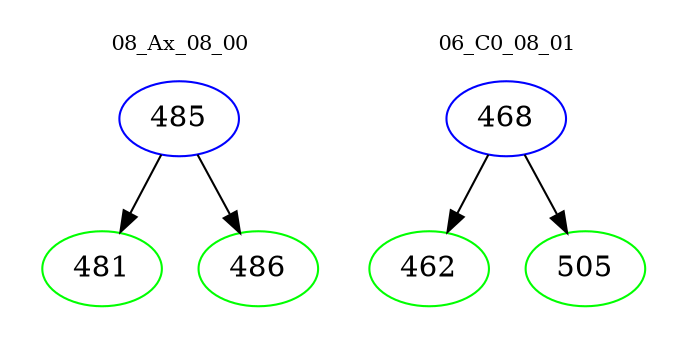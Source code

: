 digraph{
subgraph cluster_0 {
color = white
label = "08_Ax_08_00";
fontsize=10;
T0_485 [label="485", color="blue"]
T0_485 -> T0_481 [color="black"]
T0_481 [label="481", color="green"]
T0_485 -> T0_486 [color="black"]
T0_486 [label="486", color="green"]
}
subgraph cluster_1 {
color = white
label = "06_C0_08_01";
fontsize=10;
T1_468 [label="468", color="blue"]
T1_468 -> T1_462 [color="black"]
T1_462 [label="462", color="green"]
T1_468 -> T1_505 [color="black"]
T1_505 [label="505", color="green"]
}
}
